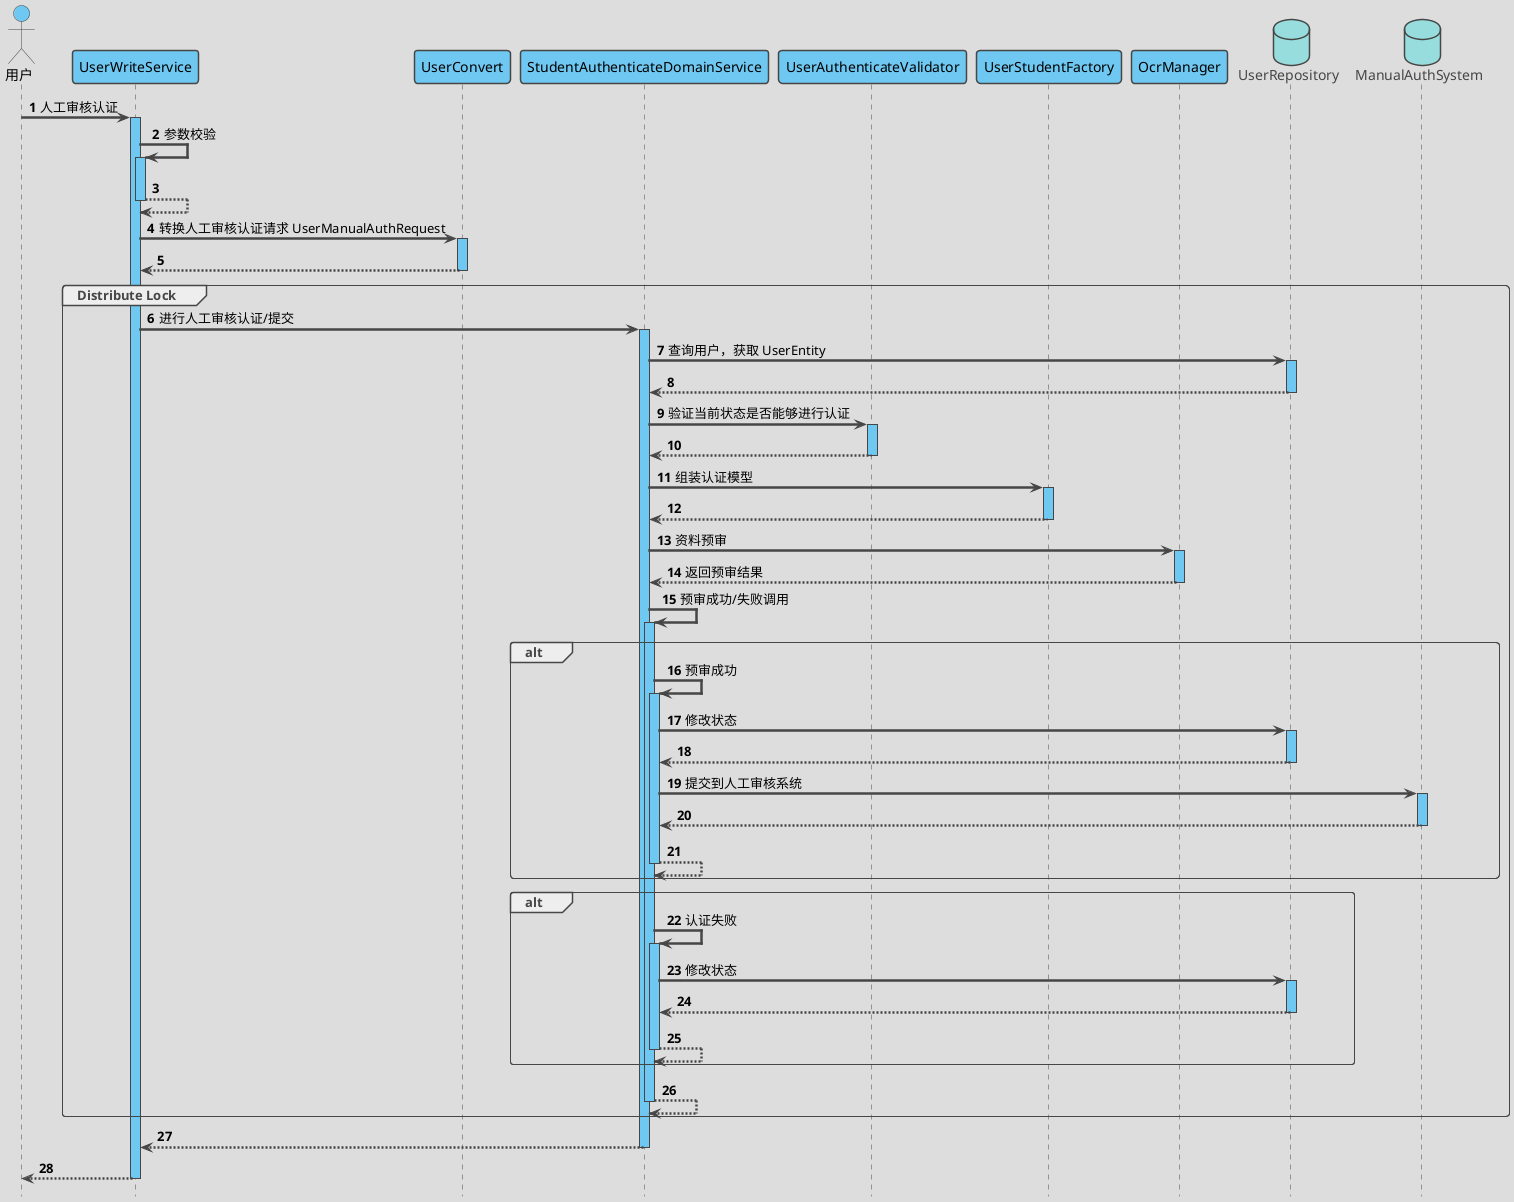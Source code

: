 @startuml
'https://plantuml.com/sequence-diagram

'隐藏脚注
hide footbox
autoActivate on

'使用 toy 主题
!theme toy

'编号
autonumber 1

'隐藏孤立的参与者
hide unlinked

'文字对齐，向左对齐
skinparam sequenceMessageAlign left

'箭头粗度
skinparam sequenceArrowThickness 2.5

' 皮肤
skinparam sequence {
    LifeLineBackgroundColor #6FC8F2
    ParticipantBackgroundColor #6FC8F2
    ParticipantFontColor black
    ActorBackgroundColor #6FC8F2
    ActorFontColor black
}

actor 用户 as user
participant UserWriteService as UserWriteService
participant UserConvert as UserConvert
participant StudentAuthenticateDomainService as StudentAuthenticateDomainService
participant UserAuthenticateValidator as UserAuthenticateValidator
participant UserStudentFactory as UserStudentFactory
participant OcrManager as OcrManager
database UserRepository as UserRepository
database ManualAuthSystem as ManualAuthSystem

user -> UserWriteService : 人工审核认证


UserWriteService -> UserWriteService : 参数校验
return

UserWriteService -> UserConvert : 转换人工审核认证请求 UserManualAuthRequest
return

group Distribute Lock
    UserWriteService -> StudentAuthenticateDomainService : 进行人工审核认证/提交
    StudentAuthenticateDomainService -> UserRepository : 查询用户，获取 UserEntity
    return

    StudentAuthenticateDomainService -> UserAuthenticateValidator : 验证当前状态是否能够进行认证
    return

    StudentAuthenticateDomainService -> UserStudentFactory : 组装认证模型
    return

    StudentAuthenticateDomainService -> OcrManager : 资料预审
    return 返回预审结果

    StudentAuthenticateDomainService -> StudentAuthenticateDomainService : 预审成功/失败调用

    alt
        StudentAuthenticateDomainService -> StudentAuthenticateDomainService : 预审成功
        StudentAuthenticateDomainService -> UserRepository : 修改状态
        return
        StudentAuthenticateDomainService -> ManualAuthSystem : 提交到人工审核系统
        return
        return
    end alt

    alt
        StudentAuthenticateDomainService -> StudentAuthenticateDomainService : 认证失败
        StudentAuthenticateDomainService -> UserRepository : 修改状态
        return
        return
    end alt
    return

end group

return
return




@enduml